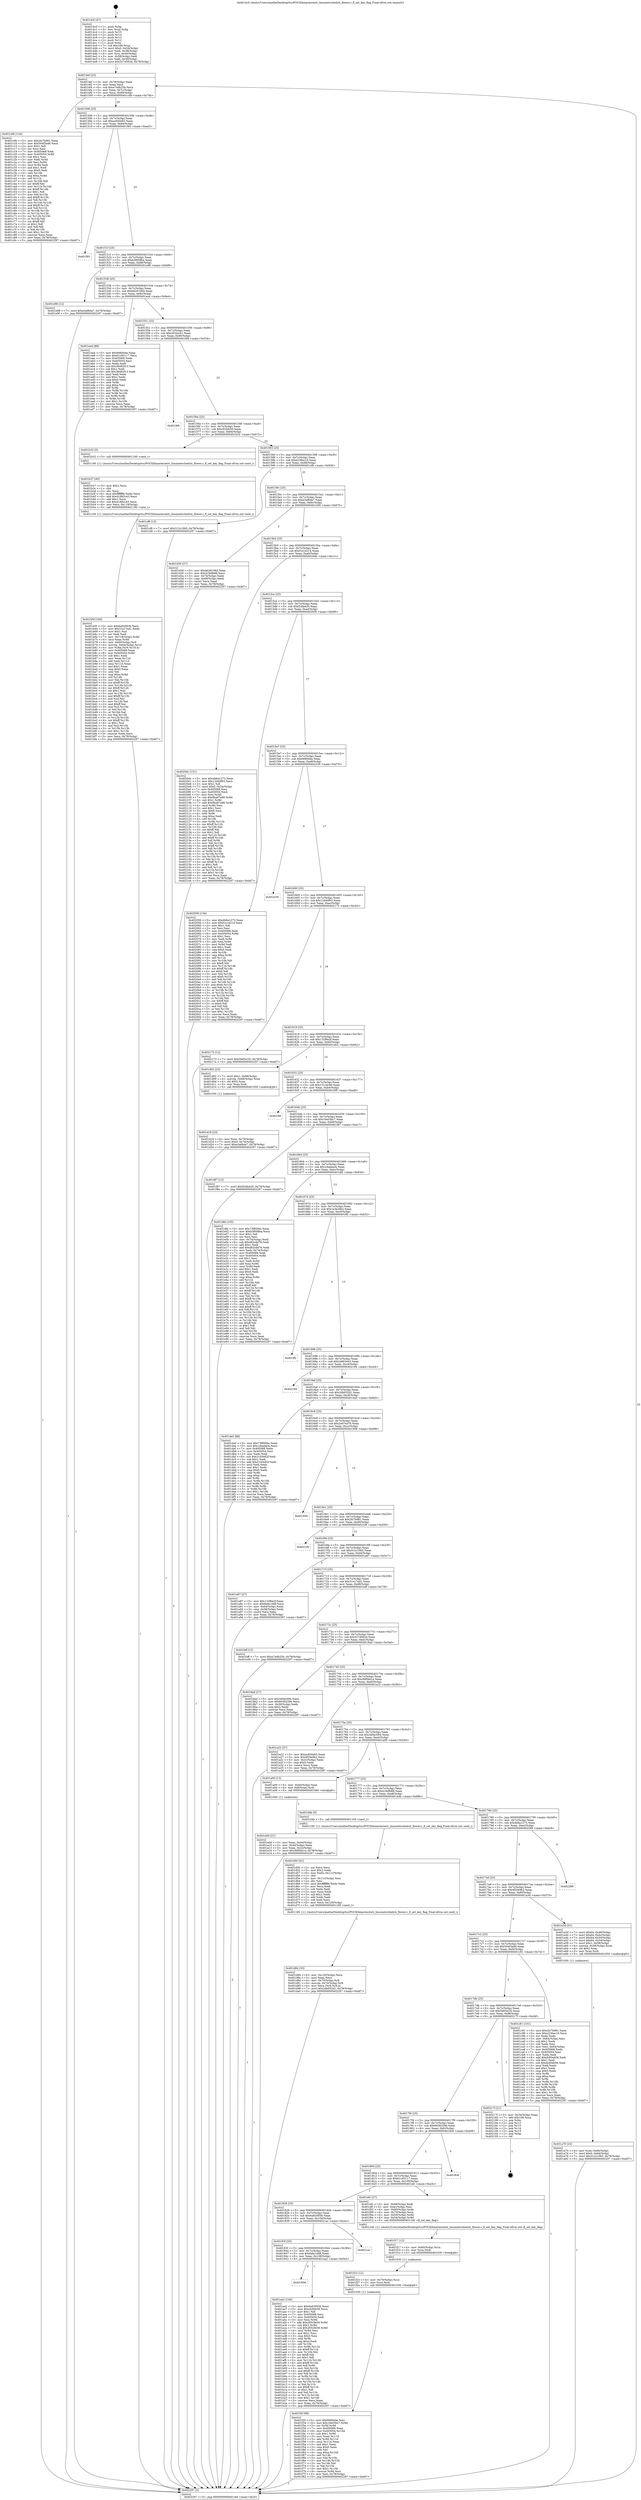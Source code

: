 digraph "0x4014c0" {
  label = "0x4014c0 (/mnt/c/Users/mathe/Desktop/tcc/POCII/binaries/extr_linuxnetschedcls_flower.c_fl_set_key_flag_Final-ollvm.out::main(0))"
  labelloc = "t"
  node[shape=record]

  Entry [label="",width=0.3,height=0.3,shape=circle,fillcolor=black,style=filled]
  "0x4014ef" [label="{
     0x4014ef [23]\l
     | [instrs]\l
     &nbsp;&nbsp;0x4014ef \<+3\>: mov -0x78(%rbp),%eax\l
     &nbsp;&nbsp;0x4014f2 \<+2\>: mov %eax,%ecx\l
     &nbsp;&nbsp;0x4014f4 \<+6\>: sub $0xa74db25b,%ecx\l
     &nbsp;&nbsp;0x4014fa \<+3\>: mov %eax,-0x7c(%rbp)\l
     &nbsp;&nbsp;0x4014fd \<+3\>: mov %ecx,-0x80(%rbp)\l
     &nbsp;&nbsp;0x401500 \<+6\>: je 0000000000401c0b \<main+0x74b\>\l
  }"]
  "0x401c0b" [label="{
     0x401c0b [134]\l
     | [instrs]\l
     &nbsp;&nbsp;0x401c0b \<+5\>: mov $0x2fc7b981,%eax\l
     &nbsp;&nbsp;0x401c10 \<+5\>: mov $0x504f3a46,%ecx\l
     &nbsp;&nbsp;0x401c15 \<+2\>: mov $0x1,%dl\l
     &nbsp;&nbsp;0x401c17 \<+2\>: xor %esi,%esi\l
     &nbsp;&nbsp;0x401c19 \<+7\>: mov 0x405068,%edi\l
     &nbsp;&nbsp;0x401c20 \<+8\>: mov 0x405054,%r8d\l
     &nbsp;&nbsp;0x401c28 \<+3\>: sub $0x1,%esi\l
     &nbsp;&nbsp;0x401c2b \<+3\>: mov %edi,%r9d\l
     &nbsp;&nbsp;0x401c2e \<+3\>: add %esi,%r9d\l
     &nbsp;&nbsp;0x401c31 \<+4\>: imul %r9d,%edi\l
     &nbsp;&nbsp;0x401c35 \<+3\>: and $0x1,%edi\l
     &nbsp;&nbsp;0x401c38 \<+3\>: cmp $0x0,%edi\l
     &nbsp;&nbsp;0x401c3b \<+4\>: sete %r10b\l
     &nbsp;&nbsp;0x401c3f \<+4\>: cmp $0xa,%r8d\l
     &nbsp;&nbsp;0x401c43 \<+4\>: setl %r11b\l
     &nbsp;&nbsp;0x401c47 \<+3\>: mov %r10b,%bl\l
     &nbsp;&nbsp;0x401c4a \<+3\>: xor $0xff,%bl\l
     &nbsp;&nbsp;0x401c4d \<+3\>: mov %r11b,%r14b\l
     &nbsp;&nbsp;0x401c50 \<+4\>: xor $0xff,%r14b\l
     &nbsp;&nbsp;0x401c54 \<+3\>: xor $0x1,%dl\l
     &nbsp;&nbsp;0x401c57 \<+3\>: mov %bl,%r15b\l
     &nbsp;&nbsp;0x401c5a \<+4\>: and $0xff,%r15b\l
     &nbsp;&nbsp;0x401c5e \<+3\>: and %dl,%r10b\l
     &nbsp;&nbsp;0x401c61 \<+3\>: mov %r14b,%r12b\l
     &nbsp;&nbsp;0x401c64 \<+4\>: and $0xff,%r12b\l
     &nbsp;&nbsp;0x401c68 \<+3\>: and %dl,%r11b\l
     &nbsp;&nbsp;0x401c6b \<+3\>: or %r10b,%r15b\l
     &nbsp;&nbsp;0x401c6e \<+3\>: or %r11b,%r12b\l
     &nbsp;&nbsp;0x401c71 \<+3\>: xor %r12b,%r15b\l
     &nbsp;&nbsp;0x401c74 \<+3\>: or %r14b,%bl\l
     &nbsp;&nbsp;0x401c77 \<+3\>: xor $0xff,%bl\l
     &nbsp;&nbsp;0x401c7a \<+3\>: or $0x1,%dl\l
     &nbsp;&nbsp;0x401c7d \<+2\>: and %dl,%bl\l
     &nbsp;&nbsp;0x401c7f \<+3\>: or %bl,%r15b\l
     &nbsp;&nbsp;0x401c82 \<+4\>: test $0x1,%r15b\l
     &nbsp;&nbsp;0x401c86 \<+3\>: cmovne %ecx,%eax\l
     &nbsp;&nbsp;0x401c89 \<+3\>: mov %eax,-0x78(%rbp)\l
     &nbsp;&nbsp;0x401c8c \<+5\>: jmp 0000000000402297 \<main+0xdd7\>\l
  }"]
  "0x401506" [label="{
     0x401506 [25]\l
     | [instrs]\l
     &nbsp;&nbsp;0x401506 \<+5\>: jmp 000000000040150b \<main+0x4b\>\l
     &nbsp;&nbsp;0x40150b \<+3\>: mov -0x7c(%rbp),%eax\l
     &nbsp;&nbsp;0x40150e \<+5\>: sub $0xac650e63,%eax\l
     &nbsp;&nbsp;0x401513 \<+6\>: mov %eax,-0x84(%rbp)\l
     &nbsp;&nbsp;0x401519 \<+6\>: je 0000000000401f93 \<main+0xad3\>\l
  }"]
  Exit [label="",width=0.3,height=0.3,shape=circle,fillcolor=black,style=filled,peripheries=2]
  "0x401f93" [label="{
     0x401f93\l
  }", style=dashed]
  "0x40151f" [label="{
     0x40151f [25]\l
     | [instrs]\l
     &nbsp;&nbsp;0x40151f \<+5\>: jmp 0000000000401524 \<main+0x64\>\l
     &nbsp;&nbsp;0x401524 \<+3\>: mov -0x7c(%rbp),%eax\l
     &nbsp;&nbsp;0x401527 \<+5\>: sub $0xb3f008ba,%eax\l
     &nbsp;&nbsp;0x40152c \<+6\>: mov %eax,-0x88(%rbp)\l
     &nbsp;&nbsp;0x401532 \<+6\>: je 0000000000401e98 \<main+0x9d8\>\l
  }"]
  "0x401f2f" [label="{
     0x401f2f [88]\l
     | [instrs]\l
     &nbsp;&nbsp;0x401f2f \<+5\>: mov $0x6680d4e,%esi\l
     &nbsp;&nbsp;0x401f34 \<+6\>: mov $0x16e03bc7,%r8d\l
     &nbsp;&nbsp;0x401f3a \<+3\>: xor %r9d,%r9d\l
     &nbsp;&nbsp;0x401f3d \<+7\>: mov 0x405068,%eax\l
     &nbsp;&nbsp;0x401f44 \<+8\>: mov 0x405054,%r10d\l
     &nbsp;&nbsp;0x401f4c \<+4\>: sub $0x1,%r9d\l
     &nbsp;&nbsp;0x401f50 \<+3\>: mov %eax,%r11d\l
     &nbsp;&nbsp;0x401f53 \<+3\>: add %r9d,%r11d\l
     &nbsp;&nbsp;0x401f56 \<+4\>: imul %r11d,%eax\l
     &nbsp;&nbsp;0x401f5a \<+3\>: and $0x1,%eax\l
     &nbsp;&nbsp;0x401f5d \<+3\>: cmp $0x0,%eax\l
     &nbsp;&nbsp;0x401f60 \<+3\>: sete %bl\l
     &nbsp;&nbsp;0x401f63 \<+4\>: cmp $0xa,%r10d\l
     &nbsp;&nbsp;0x401f67 \<+4\>: setl %r14b\l
     &nbsp;&nbsp;0x401f6b \<+3\>: mov %bl,%r15b\l
     &nbsp;&nbsp;0x401f6e \<+3\>: and %r14b,%r15b\l
     &nbsp;&nbsp;0x401f71 \<+3\>: xor %r14b,%bl\l
     &nbsp;&nbsp;0x401f74 \<+3\>: or %bl,%r15b\l
     &nbsp;&nbsp;0x401f77 \<+4\>: test $0x1,%r15b\l
     &nbsp;&nbsp;0x401f7b \<+4\>: cmovne %r8d,%esi\l
     &nbsp;&nbsp;0x401f7f \<+3\>: mov %esi,-0x78(%rbp)\l
     &nbsp;&nbsp;0x401f82 \<+5\>: jmp 0000000000402297 \<main+0xdd7\>\l
  }"]
  "0x401e98" [label="{
     0x401e98 [12]\l
     | [instrs]\l
     &nbsp;&nbsp;0x401e98 \<+7\>: movl $0xe3af6da7,-0x78(%rbp)\l
     &nbsp;&nbsp;0x401e9f \<+5\>: jmp 0000000000402297 \<main+0xdd7\>\l
  }"]
  "0x401538" [label="{
     0x401538 [25]\l
     | [instrs]\l
     &nbsp;&nbsp;0x401538 \<+5\>: jmp 000000000040153d \<main+0x7d\>\l
     &nbsp;&nbsp;0x40153d \<+3\>: mov -0x7c(%rbp),%eax\l
     &nbsp;&nbsp;0x401540 \<+5\>: sub $0xbb26106d,%eax\l
     &nbsp;&nbsp;0x401545 \<+6\>: mov %eax,-0x8c(%rbp)\l
     &nbsp;&nbsp;0x40154b \<+6\>: je 0000000000401ea4 \<main+0x9e4\>\l
  }"]
  "0x401f23" [label="{
     0x401f23 [12]\l
     | [instrs]\l
     &nbsp;&nbsp;0x401f23 \<+4\>: mov -0x70(%rbp),%rcx\l
     &nbsp;&nbsp;0x401f27 \<+3\>: mov %rcx,%rdi\l
     &nbsp;&nbsp;0x401f2a \<+5\>: call 0000000000401030 \<free@plt\>\l
     | [calls]\l
     &nbsp;&nbsp;0x401030 \{1\} (unknown)\l
  }"]
  "0x401ea4" [label="{
     0x401ea4 [88]\l
     | [instrs]\l
     &nbsp;&nbsp;0x401ea4 \<+5\>: mov $0x6680d4e,%eax\l
     &nbsp;&nbsp;0x401ea9 \<+5\>: mov $0x61c93117,%ecx\l
     &nbsp;&nbsp;0x401eae \<+7\>: mov 0x405068,%edx\l
     &nbsp;&nbsp;0x401eb5 \<+7\>: mov 0x405054,%esi\l
     &nbsp;&nbsp;0x401ebc \<+2\>: mov %edx,%edi\l
     &nbsp;&nbsp;0x401ebe \<+6\>: sub $0x38492f13,%edi\l
     &nbsp;&nbsp;0x401ec4 \<+3\>: sub $0x1,%edi\l
     &nbsp;&nbsp;0x401ec7 \<+6\>: add $0x38492f13,%edi\l
     &nbsp;&nbsp;0x401ecd \<+3\>: imul %edi,%edx\l
     &nbsp;&nbsp;0x401ed0 \<+3\>: and $0x1,%edx\l
     &nbsp;&nbsp;0x401ed3 \<+3\>: cmp $0x0,%edx\l
     &nbsp;&nbsp;0x401ed6 \<+4\>: sete %r8b\l
     &nbsp;&nbsp;0x401eda \<+3\>: cmp $0xa,%esi\l
     &nbsp;&nbsp;0x401edd \<+4\>: setl %r9b\l
     &nbsp;&nbsp;0x401ee1 \<+3\>: mov %r8b,%r10b\l
     &nbsp;&nbsp;0x401ee4 \<+3\>: and %r9b,%r10b\l
     &nbsp;&nbsp;0x401ee7 \<+3\>: xor %r9b,%r8b\l
     &nbsp;&nbsp;0x401eea \<+3\>: or %r8b,%r10b\l
     &nbsp;&nbsp;0x401eed \<+4\>: test $0x1,%r10b\l
     &nbsp;&nbsp;0x401ef1 \<+3\>: cmovne %ecx,%eax\l
     &nbsp;&nbsp;0x401ef4 \<+3\>: mov %eax,-0x78(%rbp)\l
     &nbsp;&nbsp;0x401ef7 \<+5\>: jmp 0000000000402297 \<main+0xdd7\>\l
  }"]
  "0x401551" [label="{
     0x401551 [25]\l
     | [instrs]\l
     &nbsp;&nbsp;0x401551 \<+5\>: jmp 0000000000401556 \<main+0x96\>\l
     &nbsp;&nbsp;0x401556 \<+3\>: mov -0x7c(%rbp),%eax\l
     &nbsp;&nbsp;0x401559 \<+5\>: sub $0xc032ecb1,%eax\l
     &nbsp;&nbsp;0x40155e \<+6\>: mov %eax,-0x90(%rbp)\l
     &nbsp;&nbsp;0x401564 \<+6\>: je 00000000004019f4 \<main+0x534\>\l
  }"]
  "0x401f17" [label="{
     0x401f17 [12]\l
     | [instrs]\l
     &nbsp;&nbsp;0x401f17 \<+4\>: mov -0x60(%rbp),%rcx\l
     &nbsp;&nbsp;0x401f1b \<+3\>: mov %rcx,%rdi\l
     &nbsp;&nbsp;0x401f1e \<+5\>: call 0000000000401030 \<free@plt\>\l
     | [calls]\l
     &nbsp;&nbsp;0x401030 \{1\} (unknown)\l
  }"]
  "0x4019f4" [label="{
     0x4019f4\l
  }", style=dashed]
  "0x40156a" [label="{
     0x40156a [25]\l
     | [instrs]\l
     &nbsp;&nbsp;0x40156a \<+5\>: jmp 000000000040156f \<main+0xaf\>\l
     &nbsp;&nbsp;0x40156f \<+3\>: mov -0x7c(%rbp),%eax\l
     &nbsp;&nbsp;0x401572 \<+5\>: sub $0xcb2bfc56,%eax\l
     &nbsp;&nbsp;0x401577 \<+6\>: mov %eax,-0x94(%rbp)\l
     &nbsp;&nbsp;0x40157d \<+6\>: je 0000000000401b32 \<main+0x672\>\l
  }"]
  "0x401d84" [label="{
     0x401d84 [33]\l
     | [instrs]\l
     &nbsp;&nbsp;0x401d84 \<+6\>: mov -0x120(%rbp),%ecx\l
     &nbsp;&nbsp;0x401d8a \<+3\>: imul %eax,%ecx\l
     &nbsp;&nbsp;0x401d8d \<+4\>: mov -0x70(%rbp),%r8\l
     &nbsp;&nbsp;0x401d91 \<+4\>: movslq -0x74(%rbp),%r9\l
     &nbsp;&nbsp;0x401d95 \<+4\>: mov %ecx,(%r8,%r9,4)\l
     &nbsp;&nbsp;0x401d99 \<+7\>: movl $0x2db052d1,-0x78(%rbp)\l
     &nbsp;&nbsp;0x401da0 \<+5\>: jmp 0000000000402297 \<main+0xdd7\>\l
  }"]
  "0x401b32" [label="{
     0x401b32 [5]\l
     | [instrs]\l
     &nbsp;&nbsp;0x401b32 \<+5\>: call 0000000000401160 \<next_i\>\l
     | [calls]\l
     &nbsp;&nbsp;0x401160 \{1\} (/mnt/c/Users/mathe/Desktop/tcc/POCII/binaries/extr_linuxnetschedcls_flower.c_fl_set_key_flag_Final-ollvm.out::next_i)\l
  }"]
  "0x401583" [label="{
     0x401583 [25]\l
     | [instrs]\l
     &nbsp;&nbsp;0x401583 \<+5\>: jmp 0000000000401588 \<main+0xc8\>\l
     &nbsp;&nbsp;0x401588 \<+3\>: mov -0x7c(%rbp),%eax\l
     &nbsp;&nbsp;0x40158b \<+5\>: sub $0xe236ec16,%eax\l
     &nbsp;&nbsp;0x401590 \<+6\>: mov %eax,-0x98(%rbp)\l
     &nbsp;&nbsp;0x401596 \<+6\>: je 0000000000401cf6 \<main+0x836\>\l
  }"]
  "0x401d50" [label="{
     0x401d50 [52]\l
     | [instrs]\l
     &nbsp;&nbsp;0x401d50 \<+2\>: xor %ecx,%ecx\l
     &nbsp;&nbsp;0x401d52 \<+5\>: mov $0x2,%edx\l
     &nbsp;&nbsp;0x401d57 \<+6\>: mov %edx,-0x11c(%rbp)\l
     &nbsp;&nbsp;0x401d5d \<+1\>: cltd\l
     &nbsp;&nbsp;0x401d5e \<+6\>: mov -0x11c(%rbp),%esi\l
     &nbsp;&nbsp;0x401d64 \<+2\>: idiv %esi\l
     &nbsp;&nbsp;0x401d66 \<+6\>: imul $0xfffffffe,%edx,%edx\l
     &nbsp;&nbsp;0x401d6c \<+2\>: mov %ecx,%edi\l
     &nbsp;&nbsp;0x401d6e \<+2\>: sub %edx,%edi\l
     &nbsp;&nbsp;0x401d70 \<+2\>: mov %ecx,%edx\l
     &nbsp;&nbsp;0x401d72 \<+3\>: sub $0x1,%edx\l
     &nbsp;&nbsp;0x401d75 \<+2\>: add %edx,%edi\l
     &nbsp;&nbsp;0x401d77 \<+2\>: sub %edi,%ecx\l
     &nbsp;&nbsp;0x401d79 \<+6\>: mov %ecx,-0x120(%rbp)\l
     &nbsp;&nbsp;0x401d7f \<+5\>: call 0000000000401160 \<next_i\>\l
     | [calls]\l
     &nbsp;&nbsp;0x401160 \{1\} (/mnt/c/Users/mathe/Desktop/tcc/POCII/binaries/extr_linuxnetschedcls_flower.c_fl_set_key_flag_Final-ollvm.out::next_i)\l
  }"]
  "0x401cf6" [label="{
     0x401cf6 [12]\l
     | [instrs]\l
     &nbsp;&nbsp;0x401cf6 \<+7\>: movl $0x312c10b5,-0x78(%rbp)\l
     &nbsp;&nbsp;0x401cfd \<+5\>: jmp 0000000000402297 \<main+0xdd7\>\l
  }"]
  "0x40159c" [label="{
     0x40159c [25]\l
     | [instrs]\l
     &nbsp;&nbsp;0x40159c \<+5\>: jmp 00000000004015a1 \<main+0xe1\>\l
     &nbsp;&nbsp;0x4015a1 \<+3\>: mov -0x7c(%rbp),%eax\l
     &nbsp;&nbsp;0x4015a4 \<+5\>: sub $0xe3af6da7,%eax\l
     &nbsp;&nbsp;0x4015a9 \<+6\>: mov %eax,-0x9c(%rbp)\l
     &nbsp;&nbsp;0x4015af \<+6\>: je 0000000000401d30 \<main+0x870\>\l
  }"]
  "0x401d19" [label="{
     0x401d19 [23]\l
     | [instrs]\l
     &nbsp;&nbsp;0x401d19 \<+4\>: mov %rax,-0x70(%rbp)\l
     &nbsp;&nbsp;0x401d1d \<+7\>: movl $0x0,-0x74(%rbp)\l
     &nbsp;&nbsp;0x401d24 \<+7\>: movl $0xe3af6da7,-0x78(%rbp)\l
     &nbsp;&nbsp;0x401d2b \<+5\>: jmp 0000000000402297 \<main+0xdd7\>\l
  }"]
  "0x401d30" [label="{
     0x401d30 [27]\l
     | [instrs]\l
     &nbsp;&nbsp;0x401d30 \<+5\>: mov $0xbb26106d,%eax\l
     &nbsp;&nbsp;0x401d35 \<+5\>: mov $0x4184fb88,%ecx\l
     &nbsp;&nbsp;0x401d3a \<+3\>: mov -0x74(%rbp),%edx\l
     &nbsp;&nbsp;0x401d3d \<+3\>: cmp -0x68(%rbp),%edx\l
     &nbsp;&nbsp;0x401d40 \<+3\>: cmovl %ecx,%eax\l
     &nbsp;&nbsp;0x401d43 \<+3\>: mov %eax,-0x78(%rbp)\l
     &nbsp;&nbsp;0x401d46 \<+5\>: jmp 0000000000402297 \<main+0xdd7\>\l
  }"]
  "0x4015b5" [label="{
     0x4015b5 [25]\l
     | [instrs]\l
     &nbsp;&nbsp;0x4015b5 \<+5\>: jmp 00000000004015ba \<main+0xfa\>\l
     &nbsp;&nbsp;0x4015ba \<+3\>: mov -0x7c(%rbp),%eax\l
     &nbsp;&nbsp;0x4015bd \<+5\>: sub $0xf1e1d214,%eax\l
     &nbsp;&nbsp;0x4015c2 \<+6\>: mov %eax,-0xa0(%rbp)\l
     &nbsp;&nbsp;0x4015c8 \<+6\>: je 00000000004020dc \<main+0xc1c\>\l
  }"]
  "0x401b5f" [label="{
     0x401b5f [160]\l
     | [instrs]\l
     &nbsp;&nbsp;0x401b5f \<+5\>: mov $0x6a920936,%ecx\l
     &nbsp;&nbsp;0x401b64 \<+5\>: mov $0x31e17ed1,%edx\l
     &nbsp;&nbsp;0x401b69 \<+3\>: mov $0x1,%sil\l
     &nbsp;&nbsp;0x401b6c \<+2\>: xor %edi,%edi\l
     &nbsp;&nbsp;0x401b6e \<+7\>: mov -0x118(%rbp),%r8d\l
     &nbsp;&nbsp;0x401b75 \<+4\>: imul %eax,%r8d\l
     &nbsp;&nbsp;0x401b79 \<+4\>: mov -0x60(%rbp),%r9\l
     &nbsp;&nbsp;0x401b7d \<+4\>: movslq -0x64(%rbp),%r10\l
     &nbsp;&nbsp;0x401b81 \<+4\>: mov %r8d,(%r9,%r10,4)\l
     &nbsp;&nbsp;0x401b85 \<+7\>: mov 0x405068,%eax\l
     &nbsp;&nbsp;0x401b8c \<+8\>: mov 0x405054,%r8d\l
     &nbsp;&nbsp;0x401b94 \<+3\>: sub $0x1,%edi\l
     &nbsp;&nbsp;0x401b97 \<+3\>: mov %eax,%r11d\l
     &nbsp;&nbsp;0x401b9a \<+3\>: add %edi,%r11d\l
     &nbsp;&nbsp;0x401b9d \<+4\>: imul %r11d,%eax\l
     &nbsp;&nbsp;0x401ba1 \<+3\>: and $0x1,%eax\l
     &nbsp;&nbsp;0x401ba4 \<+3\>: cmp $0x0,%eax\l
     &nbsp;&nbsp;0x401ba7 \<+3\>: sete %bl\l
     &nbsp;&nbsp;0x401baa \<+4\>: cmp $0xa,%r8d\l
     &nbsp;&nbsp;0x401bae \<+4\>: setl %r14b\l
     &nbsp;&nbsp;0x401bb2 \<+3\>: mov %bl,%r15b\l
     &nbsp;&nbsp;0x401bb5 \<+4\>: xor $0xff,%r15b\l
     &nbsp;&nbsp;0x401bb9 \<+3\>: mov %r14b,%r12b\l
     &nbsp;&nbsp;0x401bbc \<+4\>: xor $0xff,%r12b\l
     &nbsp;&nbsp;0x401bc0 \<+4\>: xor $0x1,%sil\l
     &nbsp;&nbsp;0x401bc4 \<+3\>: mov %r15b,%r13b\l
     &nbsp;&nbsp;0x401bc7 \<+4\>: and $0xff,%r13b\l
     &nbsp;&nbsp;0x401bcb \<+3\>: and %sil,%bl\l
     &nbsp;&nbsp;0x401bce \<+3\>: mov %r12b,%al\l
     &nbsp;&nbsp;0x401bd1 \<+2\>: and $0xff,%al\l
     &nbsp;&nbsp;0x401bd3 \<+3\>: and %sil,%r14b\l
     &nbsp;&nbsp;0x401bd6 \<+3\>: or %bl,%r13b\l
     &nbsp;&nbsp;0x401bd9 \<+3\>: or %r14b,%al\l
     &nbsp;&nbsp;0x401bdc \<+3\>: xor %al,%r13b\l
     &nbsp;&nbsp;0x401bdf \<+3\>: or %r12b,%r15b\l
     &nbsp;&nbsp;0x401be2 \<+4\>: xor $0xff,%r15b\l
     &nbsp;&nbsp;0x401be6 \<+4\>: or $0x1,%sil\l
     &nbsp;&nbsp;0x401bea \<+3\>: and %sil,%r15b\l
     &nbsp;&nbsp;0x401bed \<+3\>: or %r15b,%r13b\l
     &nbsp;&nbsp;0x401bf0 \<+4\>: test $0x1,%r13b\l
     &nbsp;&nbsp;0x401bf4 \<+3\>: cmovne %edx,%ecx\l
     &nbsp;&nbsp;0x401bf7 \<+3\>: mov %ecx,-0x78(%rbp)\l
     &nbsp;&nbsp;0x401bfa \<+5\>: jmp 0000000000402297 \<main+0xdd7\>\l
  }"]
  "0x4020dc" [label="{
     0x4020dc [151]\l
     | [instrs]\l
     &nbsp;&nbsp;0x4020dc \<+5\>: mov $0x4b6a1273,%eax\l
     &nbsp;&nbsp;0x4020e1 \<+5\>: mov $0x12d40f03,%ecx\l
     &nbsp;&nbsp;0x4020e6 \<+2\>: mov $0x1,%dl\l
     &nbsp;&nbsp;0x4020e8 \<+7\>: movl $0x0,-0x34(%rbp)\l
     &nbsp;&nbsp;0x4020ef \<+7\>: mov 0x405068,%esi\l
     &nbsp;&nbsp;0x4020f6 \<+7\>: mov 0x405054,%edi\l
     &nbsp;&nbsp;0x4020fd \<+3\>: mov %esi,%r8d\l
     &nbsp;&nbsp;0x402100 \<+7\>: sub $0x9ba67e86,%r8d\l
     &nbsp;&nbsp;0x402107 \<+4\>: sub $0x1,%r8d\l
     &nbsp;&nbsp;0x40210b \<+7\>: add $0x9ba67e86,%r8d\l
     &nbsp;&nbsp;0x402112 \<+4\>: imul %r8d,%esi\l
     &nbsp;&nbsp;0x402116 \<+3\>: and $0x1,%esi\l
     &nbsp;&nbsp;0x402119 \<+3\>: cmp $0x0,%esi\l
     &nbsp;&nbsp;0x40211c \<+4\>: sete %r9b\l
     &nbsp;&nbsp;0x402120 \<+3\>: cmp $0xa,%edi\l
     &nbsp;&nbsp;0x402123 \<+4\>: setl %r10b\l
     &nbsp;&nbsp;0x402127 \<+3\>: mov %r9b,%r11b\l
     &nbsp;&nbsp;0x40212a \<+4\>: xor $0xff,%r11b\l
     &nbsp;&nbsp;0x40212e \<+3\>: mov %r10b,%bl\l
     &nbsp;&nbsp;0x402131 \<+3\>: xor $0xff,%bl\l
     &nbsp;&nbsp;0x402134 \<+3\>: xor $0x1,%dl\l
     &nbsp;&nbsp;0x402137 \<+3\>: mov %r11b,%r14b\l
     &nbsp;&nbsp;0x40213a \<+4\>: and $0xff,%r14b\l
     &nbsp;&nbsp;0x40213e \<+3\>: and %dl,%r9b\l
     &nbsp;&nbsp;0x402141 \<+3\>: mov %bl,%r15b\l
     &nbsp;&nbsp;0x402144 \<+4\>: and $0xff,%r15b\l
     &nbsp;&nbsp;0x402148 \<+3\>: and %dl,%r10b\l
     &nbsp;&nbsp;0x40214b \<+3\>: or %r9b,%r14b\l
     &nbsp;&nbsp;0x40214e \<+3\>: or %r10b,%r15b\l
     &nbsp;&nbsp;0x402151 \<+3\>: xor %r15b,%r14b\l
     &nbsp;&nbsp;0x402154 \<+3\>: or %bl,%r11b\l
     &nbsp;&nbsp;0x402157 \<+4\>: xor $0xff,%r11b\l
     &nbsp;&nbsp;0x40215b \<+3\>: or $0x1,%dl\l
     &nbsp;&nbsp;0x40215e \<+3\>: and %dl,%r11b\l
     &nbsp;&nbsp;0x402161 \<+3\>: or %r11b,%r14b\l
     &nbsp;&nbsp;0x402164 \<+4\>: test $0x1,%r14b\l
     &nbsp;&nbsp;0x402168 \<+3\>: cmovne %ecx,%eax\l
     &nbsp;&nbsp;0x40216b \<+3\>: mov %eax,-0x78(%rbp)\l
     &nbsp;&nbsp;0x40216e \<+5\>: jmp 0000000000402297 \<main+0xdd7\>\l
  }"]
  "0x4015ce" [label="{
     0x4015ce [25]\l
     | [instrs]\l
     &nbsp;&nbsp;0x4015ce \<+5\>: jmp 00000000004015d3 \<main+0x113\>\l
     &nbsp;&nbsp;0x4015d3 \<+3\>: mov -0x7c(%rbp),%eax\l
     &nbsp;&nbsp;0x4015d6 \<+5\>: sub $0xf24fa420,%eax\l
     &nbsp;&nbsp;0x4015db \<+6\>: mov %eax,-0xa4(%rbp)\l
     &nbsp;&nbsp;0x4015e1 \<+6\>: je 0000000000402056 \<main+0xb96\>\l
  }"]
  "0x401b37" [label="{
     0x401b37 [40]\l
     | [instrs]\l
     &nbsp;&nbsp;0x401b37 \<+5\>: mov $0x2,%ecx\l
     &nbsp;&nbsp;0x401b3c \<+1\>: cltd\l
     &nbsp;&nbsp;0x401b3d \<+2\>: idiv %ecx\l
     &nbsp;&nbsp;0x401b3f \<+6\>: imul $0xfffffffe,%edx,%ecx\l
     &nbsp;&nbsp;0x401b45 \<+6\>: add $0x41882c43,%ecx\l
     &nbsp;&nbsp;0x401b4b \<+3\>: add $0x1,%ecx\l
     &nbsp;&nbsp;0x401b4e \<+6\>: sub $0x41882c43,%ecx\l
     &nbsp;&nbsp;0x401b54 \<+6\>: mov %ecx,-0x118(%rbp)\l
     &nbsp;&nbsp;0x401b5a \<+5\>: call 0000000000401160 \<next_i\>\l
     | [calls]\l
     &nbsp;&nbsp;0x401160 \{1\} (/mnt/c/Users/mathe/Desktop/tcc/POCII/binaries/extr_linuxnetschedcls_flower.c_fl_set_key_flag_Final-ollvm.out::next_i)\l
  }"]
  "0x402056" [label="{
     0x402056 [134]\l
     | [instrs]\l
     &nbsp;&nbsp;0x402056 \<+5\>: mov $0x4b6a1273,%eax\l
     &nbsp;&nbsp;0x40205b \<+5\>: mov $0xf1e1d214,%ecx\l
     &nbsp;&nbsp;0x402060 \<+2\>: mov $0x1,%dl\l
     &nbsp;&nbsp;0x402062 \<+2\>: xor %esi,%esi\l
     &nbsp;&nbsp;0x402064 \<+7\>: mov 0x405068,%edi\l
     &nbsp;&nbsp;0x40206b \<+8\>: mov 0x405054,%r8d\l
     &nbsp;&nbsp;0x402073 \<+3\>: sub $0x1,%esi\l
     &nbsp;&nbsp;0x402076 \<+3\>: mov %edi,%r9d\l
     &nbsp;&nbsp;0x402079 \<+3\>: add %esi,%r9d\l
     &nbsp;&nbsp;0x40207c \<+4\>: imul %r9d,%edi\l
     &nbsp;&nbsp;0x402080 \<+3\>: and $0x1,%edi\l
     &nbsp;&nbsp;0x402083 \<+3\>: cmp $0x0,%edi\l
     &nbsp;&nbsp;0x402086 \<+4\>: sete %r10b\l
     &nbsp;&nbsp;0x40208a \<+4\>: cmp $0xa,%r8d\l
     &nbsp;&nbsp;0x40208e \<+4\>: setl %r11b\l
     &nbsp;&nbsp;0x402092 \<+3\>: mov %r10b,%bl\l
     &nbsp;&nbsp;0x402095 \<+3\>: xor $0xff,%bl\l
     &nbsp;&nbsp;0x402098 \<+3\>: mov %r11b,%r14b\l
     &nbsp;&nbsp;0x40209b \<+4\>: xor $0xff,%r14b\l
     &nbsp;&nbsp;0x40209f \<+3\>: xor $0x0,%dl\l
     &nbsp;&nbsp;0x4020a2 \<+3\>: mov %bl,%r15b\l
     &nbsp;&nbsp;0x4020a5 \<+4\>: and $0x0,%r15b\l
     &nbsp;&nbsp;0x4020a9 \<+3\>: and %dl,%r10b\l
     &nbsp;&nbsp;0x4020ac \<+3\>: mov %r14b,%r12b\l
     &nbsp;&nbsp;0x4020af \<+4\>: and $0x0,%r12b\l
     &nbsp;&nbsp;0x4020b3 \<+3\>: and %dl,%r11b\l
     &nbsp;&nbsp;0x4020b6 \<+3\>: or %r10b,%r15b\l
     &nbsp;&nbsp;0x4020b9 \<+3\>: or %r11b,%r12b\l
     &nbsp;&nbsp;0x4020bc \<+3\>: xor %r12b,%r15b\l
     &nbsp;&nbsp;0x4020bf \<+3\>: or %r14b,%bl\l
     &nbsp;&nbsp;0x4020c2 \<+3\>: xor $0xff,%bl\l
     &nbsp;&nbsp;0x4020c5 \<+3\>: or $0x0,%dl\l
     &nbsp;&nbsp;0x4020c8 \<+2\>: and %dl,%bl\l
     &nbsp;&nbsp;0x4020ca \<+3\>: or %bl,%r15b\l
     &nbsp;&nbsp;0x4020cd \<+4\>: test $0x1,%r15b\l
     &nbsp;&nbsp;0x4020d1 \<+3\>: cmovne %ecx,%eax\l
     &nbsp;&nbsp;0x4020d4 \<+3\>: mov %eax,-0x78(%rbp)\l
     &nbsp;&nbsp;0x4020d7 \<+5\>: jmp 0000000000402297 \<main+0xdd7\>\l
  }"]
  "0x4015e7" [label="{
     0x4015e7 [25]\l
     | [instrs]\l
     &nbsp;&nbsp;0x4015e7 \<+5\>: jmp 00000000004015ec \<main+0x12c\>\l
     &nbsp;&nbsp;0x4015ec \<+3\>: mov -0x7c(%rbp),%eax\l
     &nbsp;&nbsp;0x4015ef \<+5\>: sub $0x6680d4e,%eax\l
     &nbsp;&nbsp;0x4015f4 \<+6\>: mov %eax,-0xa8(%rbp)\l
     &nbsp;&nbsp;0x4015fa \<+6\>: je 0000000000402239 \<main+0xd79\>\l
  }"]
  "0x401858" [label="{
     0x401858\l
  }", style=dashed]
  "0x402239" [label="{
     0x402239\l
  }", style=dashed]
  "0x401600" [label="{
     0x401600 [25]\l
     | [instrs]\l
     &nbsp;&nbsp;0x401600 \<+5\>: jmp 0000000000401605 \<main+0x145\>\l
     &nbsp;&nbsp;0x401605 \<+3\>: mov -0x7c(%rbp),%eax\l
     &nbsp;&nbsp;0x401608 \<+5\>: sub $0x12d40f03,%eax\l
     &nbsp;&nbsp;0x40160d \<+6\>: mov %eax,-0xac(%rbp)\l
     &nbsp;&nbsp;0x401613 \<+6\>: je 0000000000402173 \<main+0xcb3\>\l
  }"]
  "0x401aa2" [label="{
     0x401aa2 [144]\l
     | [instrs]\l
     &nbsp;&nbsp;0x401aa2 \<+5\>: mov $0x6a920936,%eax\l
     &nbsp;&nbsp;0x401aa7 \<+5\>: mov $0xcb2bfc56,%ecx\l
     &nbsp;&nbsp;0x401aac \<+2\>: mov $0x1,%dl\l
     &nbsp;&nbsp;0x401aae \<+7\>: mov 0x405068,%esi\l
     &nbsp;&nbsp;0x401ab5 \<+7\>: mov 0x405054,%edi\l
     &nbsp;&nbsp;0x401abc \<+3\>: mov %esi,%r8d\l
     &nbsp;&nbsp;0x401abf \<+7\>: add $0x293c9e58,%r8d\l
     &nbsp;&nbsp;0x401ac6 \<+4\>: sub $0x1,%r8d\l
     &nbsp;&nbsp;0x401aca \<+7\>: sub $0x293c9e58,%r8d\l
     &nbsp;&nbsp;0x401ad1 \<+4\>: imul %r8d,%esi\l
     &nbsp;&nbsp;0x401ad5 \<+3\>: and $0x1,%esi\l
     &nbsp;&nbsp;0x401ad8 \<+3\>: cmp $0x0,%esi\l
     &nbsp;&nbsp;0x401adb \<+4\>: sete %r9b\l
     &nbsp;&nbsp;0x401adf \<+3\>: cmp $0xa,%edi\l
     &nbsp;&nbsp;0x401ae2 \<+4\>: setl %r10b\l
     &nbsp;&nbsp;0x401ae6 \<+3\>: mov %r9b,%r11b\l
     &nbsp;&nbsp;0x401ae9 \<+4\>: xor $0xff,%r11b\l
     &nbsp;&nbsp;0x401aed \<+3\>: mov %r10b,%bl\l
     &nbsp;&nbsp;0x401af0 \<+3\>: xor $0xff,%bl\l
     &nbsp;&nbsp;0x401af3 \<+3\>: xor $0x1,%dl\l
     &nbsp;&nbsp;0x401af6 \<+3\>: mov %r11b,%r14b\l
     &nbsp;&nbsp;0x401af9 \<+4\>: and $0xff,%r14b\l
     &nbsp;&nbsp;0x401afd \<+3\>: and %dl,%r9b\l
     &nbsp;&nbsp;0x401b00 \<+3\>: mov %bl,%r15b\l
     &nbsp;&nbsp;0x401b03 \<+4\>: and $0xff,%r15b\l
     &nbsp;&nbsp;0x401b07 \<+3\>: and %dl,%r10b\l
     &nbsp;&nbsp;0x401b0a \<+3\>: or %r9b,%r14b\l
     &nbsp;&nbsp;0x401b0d \<+3\>: or %r10b,%r15b\l
     &nbsp;&nbsp;0x401b10 \<+3\>: xor %r15b,%r14b\l
     &nbsp;&nbsp;0x401b13 \<+3\>: or %bl,%r11b\l
     &nbsp;&nbsp;0x401b16 \<+4\>: xor $0xff,%r11b\l
     &nbsp;&nbsp;0x401b1a \<+3\>: or $0x1,%dl\l
     &nbsp;&nbsp;0x401b1d \<+3\>: and %dl,%r11b\l
     &nbsp;&nbsp;0x401b20 \<+3\>: or %r11b,%r14b\l
     &nbsp;&nbsp;0x401b23 \<+4\>: test $0x1,%r14b\l
     &nbsp;&nbsp;0x401b27 \<+3\>: cmovne %ecx,%eax\l
     &nbsp;&nbsp;0x401b2a \<+3\>: mov %eax,-0x78(%rbp)\l
     &nbsp;&nbsp;0x401b2d \<+5\>: jmp 0000000000402297 \<main+0xdd7\>\l
  }"]
  "0x402173" [label="{
     0x402173 [12]\l
     | [instrs]\l
     &nbsp;&nbsp;0x402173 \<+7\>: movl $0x5b65e1f2,-0x78(%rbp)\l
     &nbsp;&nbsp;0x40217a \<+5\>: jmp 0000000000402297 \<main+0xdd7\>\l
  }"]
  "0x401619" [label="{
     0x401619 [25]\l
     | [instrs]\l
     &nbsp;&nbsp;0x401619 \<+5\>: jmp 000000000040161e \<main+0x15e\>\l
     &nbsp;&nbsp;0x40161e \<+3\>: mov -0x7c(%rbp),%eax\l
     &nbsp;&nbsp;0x401621 \<+5\>: sub $0x132f6e2f,%eax\l
     &nbsp;&nbsp;0x401626 \<+6\>: mov %eax,-0xb0(%rbp)\l
     &nbsp;&nbsp;0x40162c \<+6\>: je 0000000000401d02 \<main+0x842\>\l
  }"]
  "0x40183f" [label="{
     0x40183f [25]\l
     | [instrs]\l
     &nbsp;&nbsp;0x40183f \<+5\>: jmp 0000000000401844 \<main+0x384\>\l
     &nbsp;&nbsp;0x401844 \<+3\>: mov -0x7c(%rbp),%eax\l
     &nbsp;&nbsp;0x401847 \<+5\>: sub $0x6afa1d48,%eax\l
     &nbsp;&nbsp;0x40184c \<+6\>: mov %eax,-0x108(%rbp)\l
     &nbsp;&nbsp;0x401852 \<+6\>: je 0000000000401aa2 \<main+0x5e2\>\l
  }"]
  "0x401d02" [label="{
     0x401d02 [23]\l
     | [instrs]\l
     &nbsp;&nbsp;0x401d02 \<+7\>: movl $0x1,-0x68(%rbp)\l
     &nbsp;&nbsp;0x401d09 \<+4\>: movslq -0x68(%rbp),%rax\l
     &nbsp;&nbsp;0x401d0d \<+4\>: shl $0x2,%rax\l
     &nbsp;&nbsp;0x401d11 \<+3\>: mov %rax,%rdi\l
     &nbsp;&nbsp;0x401d14 \<+5\>: call 0000000000401050 \<malloc@plt\>\l
     | [calls]\l
     &nbsp;&nbsp;0x401050 \{1\} (unknown)\l
  }"]
  "0x401632" [label="{
     0x401632 [25]\l
     | [instrs]\l
     &nbsp;&nbsp;0x401632 \<+5\>: jmp 0000000000401637 \<main+0x177\>\l
     &nbsp;&nbsp;0x401637 \<+3\>: mov -0x7c(%rbp),%eax\l
     &nbsp;&nbsp;0x40163a \<+5\>: sub $0x151c4c9d,%eax\l
     &nbsp;&nbsp;0x40163f \<+6\>: mov %eax,-0xb4(%rbp)\l
     &nbsp;&nbsp;0x401645 \<+6\>: je 0000000000401f9f \<main+0xadf\>\l
  }"]
  "0x4021ac" [label="{
     0x4021ac\l
  }", style=dashed]
  "0x401f9f" [label="{
     0x401f9f\l
  }", style=dashed]
  "0x40164b" [label="{
     0x40164b [25]\l
     | [instrs]\l
     &nbsp;&nbsp;0x40164b \<+5\>: jmp 0000000000401650 \<main+0x190\>\l
     &nbsp;&nbsp;0x401650 \<+3\>: mov -0x7c(%rbp),%eax\l
     &nbsp;&nbsp;0x401653 \<+5\>: sub $0x16e03bc7,%eax\l
     &nbsp;&nbsp;0x401658 \<+6\>: mov %eax,-0xb8(%rbp)\l
     &nbsp;&nbsp;0x40165e \<+6\>: je 0000000000401f87 \<main+0xac7\>\l
  }"]
  "0x401826" [label="{
     0x401826 [25]\l
     | [instrs]\l
     &nbsp;&nbsp;0x401826 \<+5\>: jmp 000000000040182b \<main+0x36b\>\l
     &nbsp;&nbsp;0x40182b \<+3\>: mov -0x7c(%rbp),%eax\l
     &nbsp;&nbsp;0x40182e \<+5\>: sub $0x6a920936,%eax\l
     &nbsp;&nbsp;0x401833 \<+6\>: mov %eax,-0x104(%rbp)\l
     &nbsp;&nbsp;0x401839 \<+6\>: je 00000000004021ac \<main+0xcec\>\l
  }"]
  "0x401f87" [label="{
     0x401f87 [12]\l
     | [instrs]\l
     &nbsp;&nbsp;0x401f87 \<+7\>: movl $0xf24fa420,-0x78(%rbp)\l
     &nbsp;&nbsp;0x401f8e \<+5\>: jmp 0000000000402297 \<main+0xdd7\>\l
  }"]
  "0x401664" [label="{
     0x401664 [25]\l
     | [instrs]\l
     &nbsp;&nbsp;0x401664 \<+5\>: jmp 0000000000401669 \<main+0x1a9\>\l
     &nbsp;&nbsp;0x401669 \<+3\>: mov -0x7c(%rbp),%eax\l
     &nbsp;&nbsp;0x40166c \<+5\>: sub $0x1daabacb,%eax\l
     &nbsp;&nbsp;0x401671 \<+6\>: mov %eax,-0xbc(%rbp)\l
     &nbsp;&nbsp;0x401677 \<+6\>: je 0000000000401dfd \<main+0x93d\>\l
  }"]
  "0x401efc" [label="{
     0x401efc [27]\l
     | [instrs]\l
     &nbsp;&nbsp;0x401efc \<+3\>: mov -0x48(%rbp),%edi\l
     &nbsp;&nbsp;0x401eff \<+3\>: mov -0x4c(%rbp),%esi\l
     &nbsp;&nbsp;0x401f02 \<+4\>: mov -0x60(%rbp),%rdx\l
     &nbsp;&nbsp;0x401f06 \<+4\>: mov -0x70(%rbp),%rcx\l
     &nbsp;&nbsp;0x401f0a \<+4\>: mov -0x50(%rbp),%r8d\l
     &nbsp;&nbsp;0x401f0e \<+4\>: mov -0x54(%rbp),%r9d\l
     &nbsp;&nbsp;0x401f12 \<+5\>: call 0000000000401240 \<fl_set_key_flag\>\l
     | [calls]\l
     &nbsp;&nbsp;0x401240 \{1\} (/mnt/c/Users/mathe/Desktop/tcc/POCII/binaries/extr_linuxnetschedcls_flower.c_fl_set_key_flag_Final-ollvm.out::fl_set_key_flag)\l
  }"]
  "0x401dfd" [label="{
     0x401dfd [155]\l
     | [instrs]\l
     &nbsp;&nbsp;0x401dfd \<+5\>: mov $0x73f800bc,%eax\l
     &nbsp;&nbsp;0x401e02 \<+5\>: mov $0xb3f008ba,%ecx\l
     &nbsp;&nbsp;0x401e07 \<+2\>: mov $0x1,%dl\l
     &nbsp;&nbsp;0x401e09 \<+2\>: xor %esi,%esi\l
     &nbsp;&nbsp;0x401e0b \<+3\>: mov -0x74(%rbp),%edi\l
     &nbsp;&nbsp;0x401e0e \<+6\>: sub $0xd62cdd76,%edi\l
     &nbsp;&nbsp;0x401e14 \<+3\>: add $0x1,%edi\l
     &nbsp;&nbsp;0x401e17 \<+6\>: add $0xd62cdd76,%edi\l
     &nbsp;&nbsp;0x401e1d \<+3\>: mov %edi,-0x74(%rbp)\l
     &nbsp;&nbsp;0x401e20 \<+7\>: mov 0x405068,%edi\l
     &nbsp;&nbsp;0x401e27 \<+8\>: mov 0x405054,%r8d\l
     &nbsp;&nbsp;0x401e2f \<+3\>: sub $0x1,%esi\l
     &nbsp;&nbsp;0x401e32 \<+3\>: mov %edi,%r9d\l
     &nbsp;&nbsp;0x401e35 \<+3\>: add %esi,%r9d\l
     &nbsp;&nbsp;0x401e38 \<+4\>: imul %r9d,%edi\l
     &nbsp;&nbsp;0x401e3c \<+3\>: and $0x1,%edi\l
     &nbsp;&nbsp;0x401e3f \<+3\>: cmp $0x0,%edi\l
     &nbsp;&nbsp;0x401e42 \<+4\>: sete %r10b\l
     &nbsp;&nbsp;0x401e46 \<+4\>: cmp $0xa,%r8d\l
     &nbsp;&nbsp;0x401e4a \<+4\>: setl %r11b\l
     &nbsp;&nbsp;0x401e4e \<+3\>: mov %r10b,%bl\l
     &nbsp;&nbsp;0x401e51 \<+3\>: xor $0xff,%bl\l
     &nbsp;&nbsp;0x401e54 \<+3\>: mov %r11b,%r14b\l
     &nbsp;&nbsp;0x401e57 \<+4\>: xor $0xff,%r14b\l
     &nbsp;&nbsp;0x401e5b \<+3\>: xor $0x1,%dl\l
     &nbsp;&nbsp;0x401e5e \<+3\>: mov %bl,%r15b\l
     &nbsp;&nbsp;0x401e61 \<+4\>: and $0xff,%r15b\l
     &nbsp;&nbsp;0x401e65 \<+3\>: and %dl,%r10b\l
     &nbsp;&nbsp;0x401e68 \<+3\>: mov %r14b,%r12b\l
     &nbsp;&nbsp;0x401e6b \<+4\>: and $0xff,%r12b\l
     &nbsp;&nbsp;0x401e6f \<+3\>: and %dl,%r11b\l
     &nbsp;&nbsp;0x401e72 \<+3\>: or %r10b,%r15b\l
     &nbsp;&nbsp;0x401e75 \<+3\>: or %r11b,%r12b\l
     &nbsp;&nbsp;0x401e78 \<+3\>: xor %r12b,%r15b\l
     &nbsp;&nbsp;0x401e7b \<+3\>: or %r14b,%bl\l
     &nbsp;&nbsp;0x401e7e \<+3\>: xor $0xff,%bl\l
     &nbsp;&nbsp;0x401e81 \<+3\>: or $0x1,%dl\l
     &nbsp;&nbsp;0x401e84 \<+2\>: and %dl,%bl\l
     &nbsp;&nbsp;0x401e86 \<+3\>: or %bl,%r15b\l
     &nbsp;&nbsp;0x401e89 \<+4\>: test $0x1,%r15b\l
     &nbsp;&nbsp;0x401e8d \<+3\>: cmovne %ecx,%eax\l
     &nbsp;&nbsp;0x401e90 \<+3\>: mov %eax,-0x78(%rbp)\l
     &nbsp;&nbsp;0x401e93 \<+5\>: jmp 0000000000402297 \<main+0xdd7\>\l
  }"]
  "0x40167d" [label="{
     0x40167d [25]\l
     | [instrs]\l
     &nbsp;&nbsp;0x40167d \<+5\>: jmp 0000000000401682 \<main+0x1c2\>\l
     &nbsp;&nbsp;0x401682 \<+3\>: mov -0x7c(%rbp),%eax\l
     &nbsp;&nbsp;0x401685 \<+5\>: sub $0x1e3e29b2,%eax\l
     &nbsp;&nbsp;0x40168a \<+6\>: mov %eax,-0xc0(%rbp)\l
     &nbsp;&nbsp;0x401690 \<+6\>: je 0000000000401ff2 \<main+0xb32\>\l
  }"]
  "0x40180d" [label="{
     0x40180d [25]\l
     | [instrs]\l
     &nbsp;&nbsp;0x40180d \<+5\>: jmp 0000000000401812 \<main+0x352\>\l
     &nbsp;&nbsp;0x401812 \<+3\>: mov -0x7c(%rbp),%eax\l
     &nbsp;&nbsp;0x401815 \<+5\>: sub $0x61c93117,%eax\l
     &nbsp;&nbsp;0x40181a \<+6\>: mov %eax,-0x100(%rbp)\l
     &nbsp;&nbsp;0x401820 \<+6\>: je 0000000000401efc \<main+0xa3c\>\l
  }"]
  "0x401ff2" [label="{
     0x401ff2\l
  }", style=dashed]
  "0x401696" [label="{
     0x401696 [25]\l
     | [instrs]\l
     &nbsp;&nbsp;0x401696 \<+5\>: jmp 000000000040169b \<main+0x1db\>\l
     &nbsp;&nbsp;0x40169b \<+3\>: mov -0x7c(%rbp),%eax\l
     &nbsp;&nbsp;0x40169e \<+5\>: sub $0x2a663443,%eax\l
     &nbsp;&nbsp;0x4016a3 \<+6\>: mov %eax,-0xc4(%rbp)\l
     &nbsp;&nbsp;0x4016a9 \<+6\>: je 0000000000402194 \<main+0xcd4\>\l
  }"]
  "0x4018c8" [label="{
     0x4018c8\l
  }", style=dashed]
  "0x402194" [label="{
     0x402194\l
  }", style=dashed]
  "0x4016af" [label="{
     0x4016af [25]\l
     | [instrs]\l
     &nbsp;&nbsp;0x4016af \<+5\>: jmp 00000000004016b4 \<main+0x1f4\>\l
     &nbsp;&nbsp;0x4016b4 \<+3\>: mov -0x7c(%rbp),%eax\l
     &nbsp;&nbsp;0x4016b7 \<+5\>: sub $0x2db052d1,%eax\l
     &nbsp;&nbsp;0x4016bc \<+6\>: mov %eax,-0xc8(%rbp)\l
     &nbsp;&nbsp;0x4016c2 \<+6\>: je 0000000000401da5 \<main+0x8e5\>\l
  }"]
  "0x4017f4" [label="{
     0x4017f4 [25]\l
     | [instrs]\l
     &nbsp;&nbsp;0x4017f4 \<+5\>: jmp 00000000004017f9 \<main+0x339\>\l
     &nbsp;&nbsp;0x4017f9 \<+3\>: mov -0x7c(%rbp),%eax\l
     &nbsp;&nbsp;0x4017fc \<+5\>: sub $0x6038229b,%eax\l
     &nbsp;&nbsp;0x401801 \<+6\>: mov %eax,-0xfc(%rbp)\l
     &nbsp;&nbsp;0x401807 \<+6\>: je 00000000004018c8 \<main+0x408\>\l
  }"]
  "0x401da5" [label="{
     0x401da5 [88]\l
     | [instrs]\l
     &nbsp;&nbsp;0x401da5 \<+5\>: mov $0x73f800bc,%eax\l
     &nbsp;&nbsp;0x401daa \<+5\>: mov $0x1daabacb,%ecx\l
     &nbsp;&nbsp;0x401daf \<+7\>: mov 0x405068,%edx\l
     &nbsp;&nbsp;0x401db6 \<+7\>: mov 0x405054,%esi\l
     &nbsp;&nbsp;0x401dbd \<+2\>: mov %edx,%edi\l
     &nbsp;&nbsp;0x401dbf \<+6\>: sub $0x31d3e82f,%edi\l
     &nbsp;&nbsp;0x401dc5 \<+3\>: sub $0x1,%edi\l
     &nbsp;&nbsp;0x401dc8 \<+6\>: add $0x31d3e82f,%edi\l
     &nbsp;&nbsp;0x401dce \<+3\>: imul %edi,%edx\l
     &nbsp;&nbsp;0x401dd1 \<+3\>: and $0x1,%edx\l
     &nbsp;&nbsp;0x401dd4 \<+3\>: cmp $0x0,%edx\l
     &nbsp;&nbsp;0x401dd7 \<+4\>: sete %r8b\l
     &nbsp;&nbsp;0x401ddb \<+3\>: cmp $0xa,%esi\l
     &nbsp;&nbsp;0x401dde \<+4\>: setl %r9b\l
     &nbsp;&nbsp;0x401de2 \<+3\>: mov %r8b,%r10b\l
     &nbsp;&nbsp;0x401de5 \<+3\>: and %r9b,%r10b\l
     &nbsp;&nbsp;0x401de8 \<+3\>: xor %r9b,%r8b\l
     &nbsp;&nbsp;0x401deb \<+3\>: or %r8b,%r10b\l
     &nbsp;&nbsp;0x401dee \<+4\>: test $0x1,%r10b\l
     &nbsp;&nbsp;0x401df2 \<+3\>: cmovne %ecx,%eax\l
     &nbsp;&nbsp;0x401df5 \<+3\>: mov %eax,-0x78(%rbp)\l
     &nbsp;&nbsp;0x401df8 \<+5\>: jmp 0000000000402297 \<main+0xdd7\>\l
  }"]
  "0x4016c8" [label="{
     0x4016c8 [25]\l
     | [instrs]\l
     &nbsp;&nbsp;0x4016c8 \<+5\>: jmp 00000000004016cd \<main+0x20d\>\l
     &nbsp;&nbsp;0x4016cd \<+3\>: mov -0x7c(%rbp),%eax\l
     &nbsp;&nbsp;0x4016d0 \<+5\>: sub $0x2e07ea76,%eax\l
     &nbsp;&nbsp;0x4016d5 \<+6\>: mov %eax,-0xcc(%rbp)\l
     &nbsp;&nbsp;0x4016db \<+6\>: je 0000000000401958 \<main+0x498\>\l
  }"]
  "0x40217f" [label="{
     0x40217f [21]\l
     | [instrs]\l
     &nbsp;&nbsp;0x40217f \<+3\>: mov -0x34(%rbp),%eax\l
     &nbsp;&nbsp;0x402182 \<+7\>: add $0x108,%rsp\l
     &nbsp;&nbsp;0x402189 \<+1\>: pop %rbx\l
     &nbsp;&nbsp;0x40218a \<+2\>: pop %r12\l
     &nbsp;&nbsp;0x40218c \<+2\>: pop %r13\l
     &nbsp;&nbsp;0x40218e \<+2\>: pop %r14\l
     &nbsp;&nbsp;0x402190 \<+2\>: pop %r15\l
     &nbsp;&nbsp;0x402192 \<+1\>: pop %rbp\l
     &nbsp;&nbsp;0x402193 \<+1\>: ret\l
  }"]
  "0x401958" [label="{
     0x401958\l
  }", style=dashed]
  "0x4016e1" [label="{
     0x4016e1 [25]\l
     | [instrs]\l
     &nbsp;&nbsp;0x4016e1 \<+5\>: jmp 00000000004016e6 \<main+0x226\>\l
     &nbsp;&nbsp;0x4016e6 \<+3\>: mov -0x7c(%rbp),%eax\l
     &nbsp;&nbsp;0x4016e9 \<+5\>: sub $0x2fc7b981,%eax\l
     &nbsp;&nbsp;0x4016ee \<+6\>: mov %eax,-0xd0(%rbp)\l
     &nbsp;&nbsp;0x4016f4 \<+6\>: je 00000000004021f9 \<main+0xd39\>\l
  }"]
  "0x4017db" [label="{
     0x4017db [25]\l
     | [instrs]\l
     &nbsp;&nbsp;0x4017db \<+5\>: jmp 00000000004017e0 \<main+0x320\>\l
     &nbsp;&nbsp;0x4017e0 \<+3\>: mov -0x7c(%rbp),%eax\l
     &nbsp;&nbsp;0x4017e3 \<+5\>: sub $0x5b65e1f2,%eax\l
     &nbsp;&nbsp;0x4017e8 \<+6\>: mov %eax,-0xf8(%rbp)\l
     &nbsp;&nbsp;0x4017ee \<+6\>: je 000000000040217f \<main+0xcbf\>\l
  }"]
  "0x4021f9" [label="{
     0x4021f9\l
  }", style=dashed]
  "0x4016fa" [label="{
     0x4016fa [25]\l
     | [instrs]\l
     &nbsp;&nbsp;0x4016fa \<+5\>: jmp 00000000004016ff \<main+0x23f\>\l
     &nbsp;&nbsp;0x4016ff \<+3\>: mov -0x7c(%rbp),%eax\l
     &nbsp;&nbsp;0x401702 \<+5\>: sub $0x312c10b5,%eax\l
     &nbsp;&nbsp;0x401707 \<+6\>: mov %eax,-0xd4(%rbp)\l
     &nbsp;&nbsp;0x40170d \<+6\>: je 0000000000401a87 \<main+0x5c7\>\l
  }"]
  "0x401c91" [label="{
     0x401c91 [101]\l
     | [instrs]\l
     &nbsp;&nbsp;0x401c91 \<+5\>: mov $0x2fc7b981,%eax\l
     &nbsp;&nbsp;0x401c96 \<+5\>: mov $0xe236ec16,%ecx\l
     &nbsp;&nbsp;0x401c9b \<+2\>: xor %edx,%edx\l
     &nbsp;&nbsp;0x401c9d \<+3\>: mov -0x64(%rbp),%esi\l
     &nbsp;&nbsp;0x401ca0 \<+3\>: sub $0x1,%edx\l
     &nbsp;&nbsp;0x401ca3 \<+2\>: sub %edx,%esi\l
     &nbsp;&nbsp;0x401ca5 \<+3\>: mov %esi,-0x64(%rbp)\l
     &nbsp;&nbsp;0x401ca8 \<+7\>: mov 0x405068,%edx\l
     &nbsp;&nbsp;0x401caf \<+7\>: mov 0x405054,%esi\l
     &nbsp;&nbsp;0x401cb6 \<+2\>: mov %edx,%edi\l
     &nbsp;&nbsp;0x401cb8 \<+6\>: add $0xdc60eb56,%edi\l
     &nbsp;&nbsp;0x401cbe \<+3\>: sub $0x1,%edi\l
     &nbsp;&nbsp;0x401cc1 \<+6\>: sub $0xdc60eb56,%edi\l
     &nbsp;&nbsp;0x401cc7 \<+3\>: imul %edi,%edx\l
     &nbsp;&nbsp;0x401cca \<+3\>: and $0x1,%edx\l
     &nbsp;&nbsp;0x401ccd \<+3\>: cmp $0x0,%edx\l
     &nbsp;&nbsp;0x401cd0 \<+4\>: sete %r8b\l
     &nbsp;&nbsp;0x401cd4 \<+3\>: cmp $0xa,%esi\l
     &nbsp;&nbsp;0x401cd7 \<+4\>: setl %r9b\l
     &nbsp;&nbsp;0x401cdb \<+3\>: mov %r8b,%r10b\l
     &nbsp;&nbsp;0x401cde \<+3\>: and %r9b,%r10b\l
     &nbsp;&nbsp;0x401ce1 \<+3\>: xor %r9b,%r8b\l
     &nbsp;&nbsp;0x401ce4 \<+3\>: or %r8b,%r10b\l
     &nbsp;&nbsp;0x401ce7 \<+4\>: test $0x1,%r10b\l
     &nbsp;&nbsp;0x401ceb \<+3\>: cmovne %ecx,%eax\l
     &nbsp;&nbsp;0x401cee \<+3\>: mov %eax,-0x78(%rbp)\l
     &nbsp;&nbsp;0x401cf1 \<+5\>: jmp 0000000000402297 \<main+0xdd7\>\l
  }"]
  "0x401a87" [label="{
     0x401a87 [27]\l
     | [instrs]\l
     &nbsp;&nbsp;0x401a87 \<+5\>: mov $0x132f6e2f,%eax\l
     &nbsp;&nbsp;0x401a8c \<+5\>: mov $0x6afa1d48,%ecx\l
     &nbsp;&nbsp;0x401a91 \<+3\>: mov -0x64(%rbp),%edx\l
     &nbsp;&nbsp;0x401a94 \<+3\>: cmp -0x58(%rbp),%edx\l
     &nbsp;&nbsp;0x401a97 \<+3\>: cmovl %ecx,%eax\l
     &nbsp;&nbsp;0x401a9a \<+3\>: mov %eax,-0x78(%rbp)\l
     &nbsp;&nbsp;0x401a9d \<+5\>: jmp 0000000000402297 \<main+0xdd7\>\l
  }"]
  "0x401713" [label="{
     0x401713 [25]\l
     | [instrs]\l
     &nbsp;&nbsp;0x401713 \<+5\>: jmp 0000000000401718 \<main+0x258\>\l
     &nbsp;&nbsp;0x401718 \<+3\>: mov -0x7c(%rbp),%eax\l
     &nbsp;&nbsp;0x40171b \<+5\>: sub $0x31e17ed1,%eax\l
     &nbsp;&nbsp;0x401720 \<+6\>: mov %eax,-0xd8(%rbp)\l
     &nbsp;&nbsp;0x401726 \<+6\>: je 0000000000401bff \<main+0x73f\>\l
  }"]
  "0x401a70" [label="{
     0x401a70 [23]\l
     | [instrs]\l
     &nbsp;&nbsp;0x401a70 \<+4\>: mov %rax,-0x60(%rbp)\l
     &nbsp;&nbsp;0x401a74 \<+7\>: movl $0x0,-0x64(%rbp)\l
     &nbsp;&nbsp;0x401a7b \<+7\>: movl $0x312c10b5,-0x78(%rbp)\l
     &nbsp;&nbsp;0x401a82 \<+5\>: jmp 0000000000402297 \<main+0xdd7\>\l
  }"]
  "0x401bff" [label="{
     0x401bff [12]\l
     | [instrs]\l
     &nbsp;&nbsp;0x401bff \<+7\>: movl $0xa74db25b,-0x78(%rbp)\l
     &nbsp;&nbsp;0x401c06 \<+5\>: jmp 0000000000402297 \<main+0xdd7\>\l
  }"]
  "0x40172c" [label="{
     0x40172c [25]\l
     | [instrs]\l
     &nbsp;&nbsp;0x40172c \<+5\>: jmp 0000000000401731 \<main+0x271\>\l
     &nbsp;&nbsp;0x401731 \<+3\>: mov -0x7c(%rbp),%eax\l
     &nbsp;&nbsp;0x401734 \<+5\>: sub $0x327d562d,%eax\l
     &nbsp;&nbsp;0x401739 \<+6\>: mov %eax,-0xdc(%rbp)\l
     &nbsp;&nbsp;0x40173f \<+6\>: je 00000000004018ad \<main+0x3ed\>\l
  }"]
  "0x4017c2" [label="{
     0x4017c2 [25]\l
     | [instrs]\l
     &nbsp;&nbsp;0x4017c2 \<+5\>: jmp 00000000004017c7 \<main+0x307\>\l
     &nbsp;&nbsp;0x4017c7 \<+3\>: mov -0x7c(%rbp),%eax\l
     &nbsp;&nbsp;0x4017ca \<+5\>: sub $0x504f3a46,%eax\l
     &nbsp;&nbsp;0x4017cf \<+6\>: mov %eax,-0xf4(%rbp)\l
     &nbsp;&nbsp;0x4017d5 \<+6\>: je 0000000000401c91 \<main+0x7d1\>\l
  }"]
  "0x4018ad" [label="{
     0x4018ad [27]\l
     | [instrs]\l
     &nbsp;&nbsp;0x4018ad \<+5\>: mov $0x3d0ec094,%eax\l
     &nbsp;&nbsp;0x4018b2 \<+5\>: mov $0x6038229b,%ecx\l
     &nbsp;&nbsp;0x4018b7 \<+3\>: mov -0x30(%rbp),%edx\l
     &nbsp;&nbsp;0x4018ba \<+3\>: cmp $0x2,%edx\l
     &nbsp;&nbsp;0x4018bd \<+3\>: cmovne %ecx,%eax\l
     &nbsp;&nbsp;0x4018c0 \<+3\>: mov %eax,-0x78(%rbp)\l
     &nbsp;&nbsp;0x4018c3 \<+5\>: jmp 0000000000402297 \<main+0xdd7\>\l
  }"]
  "0x401745" [label="{
     0x401745 [25]\l
     | [instrs]\l
     &nbsp;&nbsp;0x401745 \<+5\>: jmp 000000000040174a \<main+0x28a\>\l
     &nbsp;&nbsp;0x40174a \<+3\>: mov -0x7c(%rbp),%eax\l
     &nbsp;&nbsp;0x40174d \<+5\>: sub $0x36f0bb1e,%eax\l
     &nbsp;&nbsp;0x401752 \<+6\>: mov %eax,-0xe0(%rbp)\l
     &nbsp;&nbsp;0x401758 \<+6\>: je 0000000000401a22 \<main+0x562\>\l
  }"]
  "0x402297" [label="{
     0x402297 [5]\l
     | [instrs]\l
     &nbsp;&nbsp;0x402297 \<+5\>: jmp 00000000004014ef \<main+0x2f\>\l
  }"]
  "0x4014c0" [label="{
     0x4014c0 [47]\l
     | [instrs]\l
     &nbsp;&nbsp;0x4014c0 \<+1\>: push %rbp\l
     &nbsp;&nbsp;0x4014c1 \<+3\>: mov %rsp,%rbp\l
     &nbsp;&nbsp;0x4014c4 \<+2\>: push %r15\l
     &nbsp;&nbsp;0x4014c6 \<+2\>: push %r14\l
     &nbsp;&nbsp;0x4014c8 \<+2\>: push %r13\l
     &nbsp;&nbsp;0x4014ca \<+2\>: push %r12\l
     &nbsp;&nbsp;0x4014cc \<+1\>: push %rbx\l
     &nbsp;&nbsp;0x4014cd \<+7\>: sub $0x108,%rsp\l
     &nbsp;&nbsp;0x4014d4 \<+7\>: movl $0x0,-0x34(%rbp)\l
     &nbsp;&nbsp;0x4014db \<+3\>: mov %edi,-0x38(%rbp)\l
     &nbsp;&nbsp;0x4014de \<+4\>: mov %rsi,-0x40(%rbp)\l
     &nbsp;&nbsp;0x4014e2 \<+3\>: mov -0x38(%rbp),%edi\l
     &nbsp;&nbsp;0x4014e5 \<+3\>: mov %edi,-0x30(%rbp)\l
     &nbsp;&nbsp;0x4014e8 \<+7\>: movl $0x327d562d,-0x78(%rbp)\l
  }"]
  "0x401a3d" [label="{
     0x401a3d [51]\l
     | [instrs]\l
     &nbsp;&nbsp;0x401a3d \<+7\>: movl $0x64,-0x48(%rbp)\l
     &nbsp;&nbsp;0x401a44 \<+7\>: movl $0x64,-0x4c(%rbp)\l
     &nbsp;&nbsp;0x401a4b \<+7\>: movl $0x64,-0x50(%rbp)\l
     &nbsp;&nbsp;0x401a52 \<+7\>: movl $0x64,-0x54(%rbp)\l
     &nbsp;&nbsp;0x401a59 \<+7\>: movl $0x1,-0x58(%rbp)\l
     &nbsp;&nbsp;0x401a60 \<+4\>: movslq -0x58(%rbp),%rax\l
     &nbsp;&nbsp;0x401a64 \<+4\>: shl $0x2,%rax\l
     &nbsp;&nbsp;0x401a68 \<+3\>: mov %rax,%rdi\l
     &nbsp;&nbsp;0x401a6b \<+5\>: call 0000000000401050 \<malloc@plt\>\l
     | [calls]\l
     &nbsp;&nbsp;0x401050 \{1\} (unknown)\l
  }"]
  "0x401a22" [label="{
     0x401a22 [27]\l
     | [instrs]\l
     &nbsp;&nbsp;0x401a22 \<+5\>: mov $0xac650e63,%eax\l
     &nbsp;&nbsp;0x401a27 \<+5\>: mov $0x4f20e9b2,%ecx\l
     &nbsp;&nbsp;0x401a2c \<+3\>: mov -0x2c(%rbp),%edx\l
     &nbsp;&nbsp;0x401a2f \<+3\>: cmp $0x0,%edx\l
     &nbsp;&nbsp;0x401a32 \<+3\>: cmove %ecx,%eax\l
     &nbsp;&nbsp;0x401a35 \<+3\>: mov %eax,-0x78(%rbp)\l
     &nbsp;&nbsp;0x401a38 \<+5\>: jmp 0000000000402297 \<main+0xdd7\>\l
  }"]
  "0x40175e" [label="{
     0x40175e [25]\l
     | [instrs]\l
     &nbsp;&nbsp;0x40175e \<+5\>: jmp 0000000000401763 \<main+0x2a3\>\l
     &nbsp;&nbsp;0x401763 \<+3\>: mov -0x7c(%rbp),%eax\l
     &nbsp;&nbsp;0x401766 \<+5\>: sub $0x3d0ec094,%eax\l
     &nbsp;&nbsp;0x40176b \<+6\>: mov %eax,-0xe4(%rbp)\l
     &nbsp;&nbsp;0x401771 \<+6\>: je 0000000000401a00 \<main+0x540\>\l
  }"]
  "0x4017a9" [label="{
     0x4017a9 [25]\l
     | [instrs]\l
     &nbsp;&nbsp;0x4017a9 \<+5\>: jmp 00000000004017ae \<main+0x2ee\>\l
     &nbsp;&nbsp;0x4017ae \<+3\>: mov -0x7c(%rbp),%eax\l
     &nbsp;&nbsp;0x4017b1 \<+5\>: sub $0x4f20e9b2,%eax\l
     &nbsp;&nbsp;0x4017b6 \<+6\>: mov %eax,-0xf0(%rbp)\l
     &nbsp;&nbsp;0x4017bc \<+6\>: je 0000000000401a3d \<main+0x57d\>\l
  }"]
  "0x401a00" [label="{
     0x401a00 [13]\l
     | [instrs]\l
     &nbsp;&nbsp;0x401a00 \<+4\>: mov -0x40(%rbp),%rax\l
     &nbsp;&nbsp;0x401a04 \<+4\>: mov 0x8(%rax),%rdi\l
     &nbsp;&nbsp;0x401a08 \<+5\>: call 0000000000401060 \<atoi@plt\>\l
     | [calls]\l
     &nbsp;&nbsp;0x401060 \{1\} (unknown)\l
  }"]
  "0x401777" [label="{
     0x401777 [25]\l
     | [instrs]\l
     &nbsp;&nbsp;0x401777 \<+5\>: jmp 000000000040177c \<main+0x2bc\>\l
     &nbsp;&nbsp;0x40177c \<+3\>: mov -0x7c(%rbp),%eax\l
     &nbsp;&nbsp;0x40177f \<+5\>: sub $0x4184fb88,%eax\l
     &nbsp;&nbsp;0x401784 \<+6\>: mov %eax,-0xe8(%rbp)\l
     &nbsp;&nbsp;0x40178a \<+6\>: je 0000000000401d4b \<main+0x88b\>\l
  }"]
  "0x401a0d" [label="{
     0x401a0d [21]\l
     | [instrs]\l
     &nbsp;&nbsp;0x401a0d \<+3\>: mov %eax,-0x44(%rbp)\l
     &nbsp;&nbsp;0x401a10 \<+3\>: mov -0x44(%rbp),%eax\l
     &nbsp;&nbsp;0x401a13 \<+3\>: mov %eax,-0x2c(%rbp)\l
     &nbsp;&nbsp;0x401a16 \<+7\>: movl $0x36f0bb1e,-0x78(%rbp)\l
     &nbsp;&nbsp;0x401a1d \<+5\>: jmp 0000000000402297 \<main+0xdd7\>\l
  }"]
  "0x402289" [label="{
     0x402289\l
  }", style=dashed]
  "0x401d4b" [label="{
     0x401d4b [5]\l
     | [instrs]\l
     &nbsp;&nbsp;0x401d4b \<+5\>: call 0000000000401160 \<next_i\>\l
     | [calls]\l
     &nbsp;&nbsp;0x401160 \{1\} (/mnt/c/Users/mathe/Desktop/tcc/POCII/binaries/extr_linuxnetschedcls_flower.c_fl_set_key_flag_Final-ollvm.out::next_i)\l
  }"]
  "0x401790" [label="{
     0x401790 [25]\l
     | [instrs]\l
     &nbsp;&nbsp;0x401790 \<+5\>: jmp 0000000000401795 \<main+0x2d5\>\l
     &nbsp;&nbsp;0x401795 \<+3\>: mov -0x7c(%rbp),%eax\l
     &nbsp;&nbsp;0x401798 \<+5\>: sub $0x4b6a1273,%eax\l
     &nbsp;&nbsp;0x40179d \<+6\>: mov %eax,-0xec(%rbp)\l
     &nbsp;&nbsp;0x4017a3 \<+6\>: je 0000000000402289 \<main+0xdc9\>\l
  }"]
  Entry -> "0x4014c0" [label=" 1"]
  "0x4014ef" -> "0x401c0b" [label=" 1"]
  "0x4014ef" -> "0x401506" [label=" 25"]
  "0x40217f" -> Exit [label=" 1"]
  "0x401506" -> "0x401f93" [label=" 0"]
  "0x401506" -> "0x40151f" [label=" 25"]
  "0x402173" -> "0x402297" [label=" 1"]
  "0x40151f" -> "0x401e98" [label=" 1"]
  "0x40151f" -> "0x401538" [label=" 24"]
  "0x4020dc" -> "0x402297" [label=" 1"]
  "0x401538" -> "0x401ea4" [label=" 1"]
  "0x401538" -> "0x401551" [label=" 23"]
  "0x402056" -> "0x402297" [label=" 1"]
  "0x401551" -> "0x4019f4" [label=" 0"]
  "0x401551" -> "0x40156a" [label=" 23"]
  "0x401f87" -> "0x402297" [label=" 1"]
  "0x40156a" -> "0x401b32" [label=" 1"]
  "0x40156a" -> "0x401583" [label=" 22"]
  "0x401f2f" -> "0x402297" [label=" 1"]
  "0x401583" -> "0x401cf6" [label=" 1"]
  "0x401583" -> "0x40159c" [label=" 21"]
  "0x401f23" -> "0x401f2f" [label=" 1"]
  "0x40159c" -> "0x401d30" [label=" 2"]
  "0x40159c" -> "0x4015b5" [label=" 19"]
  "0x401f17" -> "0x401f23" [label=" 1"]
  "0x4015b5" -> "0x4020dc" [label=" 1"]
  "0x4015b5" -> "0x4015ce" [label=" 18"]
  "0x401efc" -> "0x401f17" [label=" 1"]
  "0x4015ce" -> "0x402056" [label=" 1"]
  "0x4015ce" -> "0x4015e7" [label=" 17"]
  "0x401ea4" -> "0x402297" [label=" 1"]
  "0x4015e7" -> "0x402239" [label=" 0"]
  "0x4015e7" -> "0x401600" [label=" 17"]
  "0x401e98" -> "0x402297" [label=" 1"]
  "0x401600" -> "0x402173" [label=" 1"]
  "0x401600" -> "0x401619" [label=" 16"]
  "0x401dfd" -> "0x402297" [label=" 1"]
  "0x401619" -> "0x401d02" [label=" 1"]
  "0x401619" -> "0x401632" [label=" 15"]
  "0x401d84" -> "0x402297" [label=" 1"]
  "0x401632" -> "0x401f9f" [label=" 0"]
  "0x401632" -> "0x40164b" [label=" 15"]
  "0x401d50" -> "0x401d84" [label=" 1"]
  "0x40164b" -> "0x401f87" [label=" 1"]
  "0x40164b" -> "0x401664" [label=" 14"]
  "0x401d30" -> "0x402297" [label=" 2"]
  "0x401664" -> "0x401dfd" [label=" 1"]
  "0x401664" -> "0x40167d" [label=" 13"]
  "0x401d19" -> "0x402297" [label=" 1"]
  "0x40167d" -> "0x401ff2" [label=" 0"]
  "0x40167d" -> "0x401696" [label=" 13"]
  "0x401cf6" -> "0x402297" [label=" 1"]
  "0x401696" -> "0x402194" [label=" 0"]
  "0x401696" -> "0x4016af" [label=" 13"]
  "0x401c91" -> "0x402297" [label=" 1"]
  "0x4016af" -> "0x401da5" [label=" 1"]
  "0x4016af" -> "0x4016c8" [label=" 12"]
  "0x401bff" -> "0x402297" [label=" 1"]
  "0x4016c8" -> "0x401958" [label=" 0"]
  "0x4016c8" -> "0x4016e1" [label=" 12"]
  "0x401b5f" -> "0x402297" [label=" 1"]
  "0x4016e1" -> "0x4021f9" [label=" 0"]
  "0x4016e1" -> "0x4016fa" [label=" 12"]
  "0x401b32" -> "0x401b37" [label=" 1"]
  "0x4016fa" -> "0x401a87" [label=" 2"]
  "0x4016fa" -> "0x401713" [label=" 10"]
  "0x401aa2" -> "0x402297" [label=" 1"]
  "0x401713" -> "0x401bff" [label=" 1"]
  "0x401713" -> "0x40172c" [label=" 9"]
  "0x40183f" -> "0x401aa2" [label=" 1"]
  "0x40172c" -> "0x4018ad" [label=" 1"]
  "0x40172c" -> "0x401745" [label=" 8"]
  "0x4018ad" -> "0x402297" [label=" 1"]
  "0x4014c0" -> "0x4014ef" [label=" 1"]
  "0x402297" -> "0x4014ef" [label=" 25"]
  "0x401da5" -> "0x402297" [label=" 1"]
  "0x401745" -> "0x401a22" [label=" 1"]
  "0x401745" -> "0x40175e" [label=" 7"]
  "0x401826" -> "0x40183f" [label=" 1"]
  "0x40175e" -> "0x401a00" [label=" 1"]
  "0x40175e" -> "0x401777" [label=" 6"]
  "0x401a00" -> "0x401a0d" [label=" 1"]
  "0x401a0d" -> "0x402297" [label=" 1"]
  "0x401a22" -> "0x402297" [label=" 1"]
  "0x401d4b" -> "0x401d50" [label=" 1"]
  "0x401777" -> "0x401d4b" [label=" 1"]
  "0x401777" -> "0x401790" [label=" 5"]
  "0x40180d" -> "0x401826" [label=" 1"]
  "0x401790" -> "0x402289" [label=" 0"]
  "0x401790" -> "0x4017a9" [label=" 5"]
  "0x401826" -> "0x4021ac" [label=" 0"]
  "0x4017a9" -> "0x401a3d" [label=" 1"]
  "0x4017a9" -> "0x4017c2" [label=" 4"]
  "0x401a3d" -> "0x401a70" [label=" 1"]
  "0x401a70" -> "0x402297" [label=" 1"]
  "0x401a87" -> "0x402297" [label=" 2"]
  "0x40183f" -> "0x401858" [label=" 0"]
  "0x4017c2" -> "0x401c91" [label=" 1"]
  "0x4017c2" -> "0x4017db" [label=" 3"]
  "0x401b37" -> "0x401b5f" [label=" 1"]
  "0x4017db" -> "0x40217f" [label=" 1"]
  "0x4017db" -> "0x4017f4" [label=" 2"]
  "0x401c0b" -> "0x402297" [label=" 1"]
  "0x4017f4" -> "0x4018c8" [label=" 0"]
  "0x4017f4" -> "0x40180d" [label=" 2"]
  "0x401d02" -> "0x401d19" [label=" 1"]
  "0x40180d" -> "0x401efc" [label=" 1"]
}
